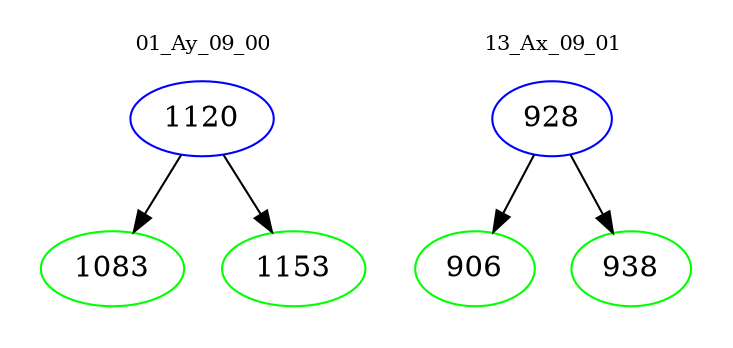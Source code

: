 digraph{
subgraph cluster_0 {
color = white
label = "01_Ay_09_00";
fontsize=10;
T0_1120 [label="1120", color="blue"]
T0_1120 -> T0_1083 [color="black"]
T0_1083 [label="1083", color="green"]
T0_1120 -> T0_1153 [color="black"]
T0_1153 [label="1153", color="green"]
}
subgraph cluster_1 {
color = white
label = "13_Ax_09_01";
fontsize=10;
T1_928 [label="928", color="blue"]
T1_928 -> T1_906 [color="black"]
T1_906 [label="906", color="green"]
T1_928 -> T1_938 [color="black"]
T1_938 [label="938", color="green"]
}
}
